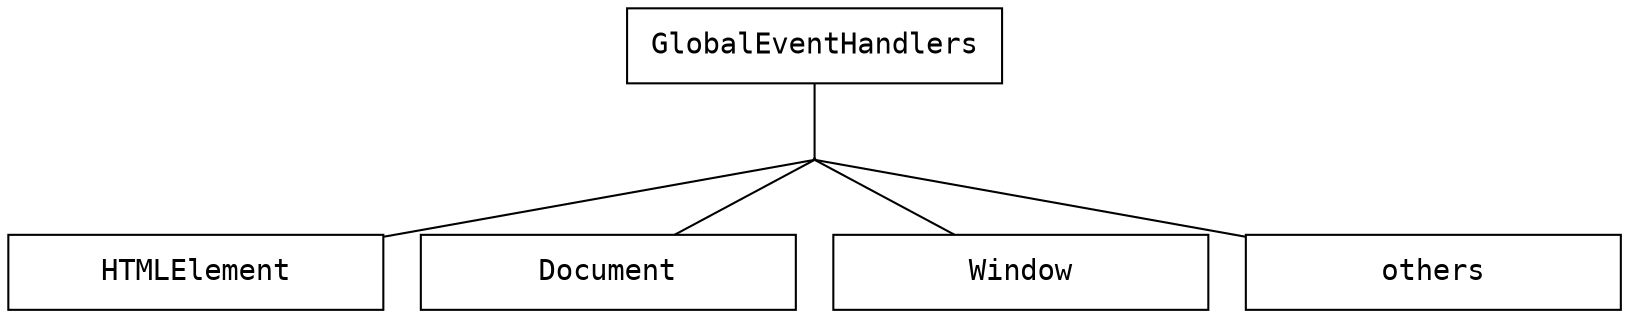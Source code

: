 digraph hierarchy {
  graph [rankdir=TB,concentrate=true] // nodesep=0.2
  node [fontname=Courier,shape=box,width=2.5]
  edge [dir=none]

  globalpoint [shape=point,width=0.01,height=0.01]

  GlobalEventHandlers->globalpoint
  globalpoint->{ HTMLElement, Document, Window, others}
}
